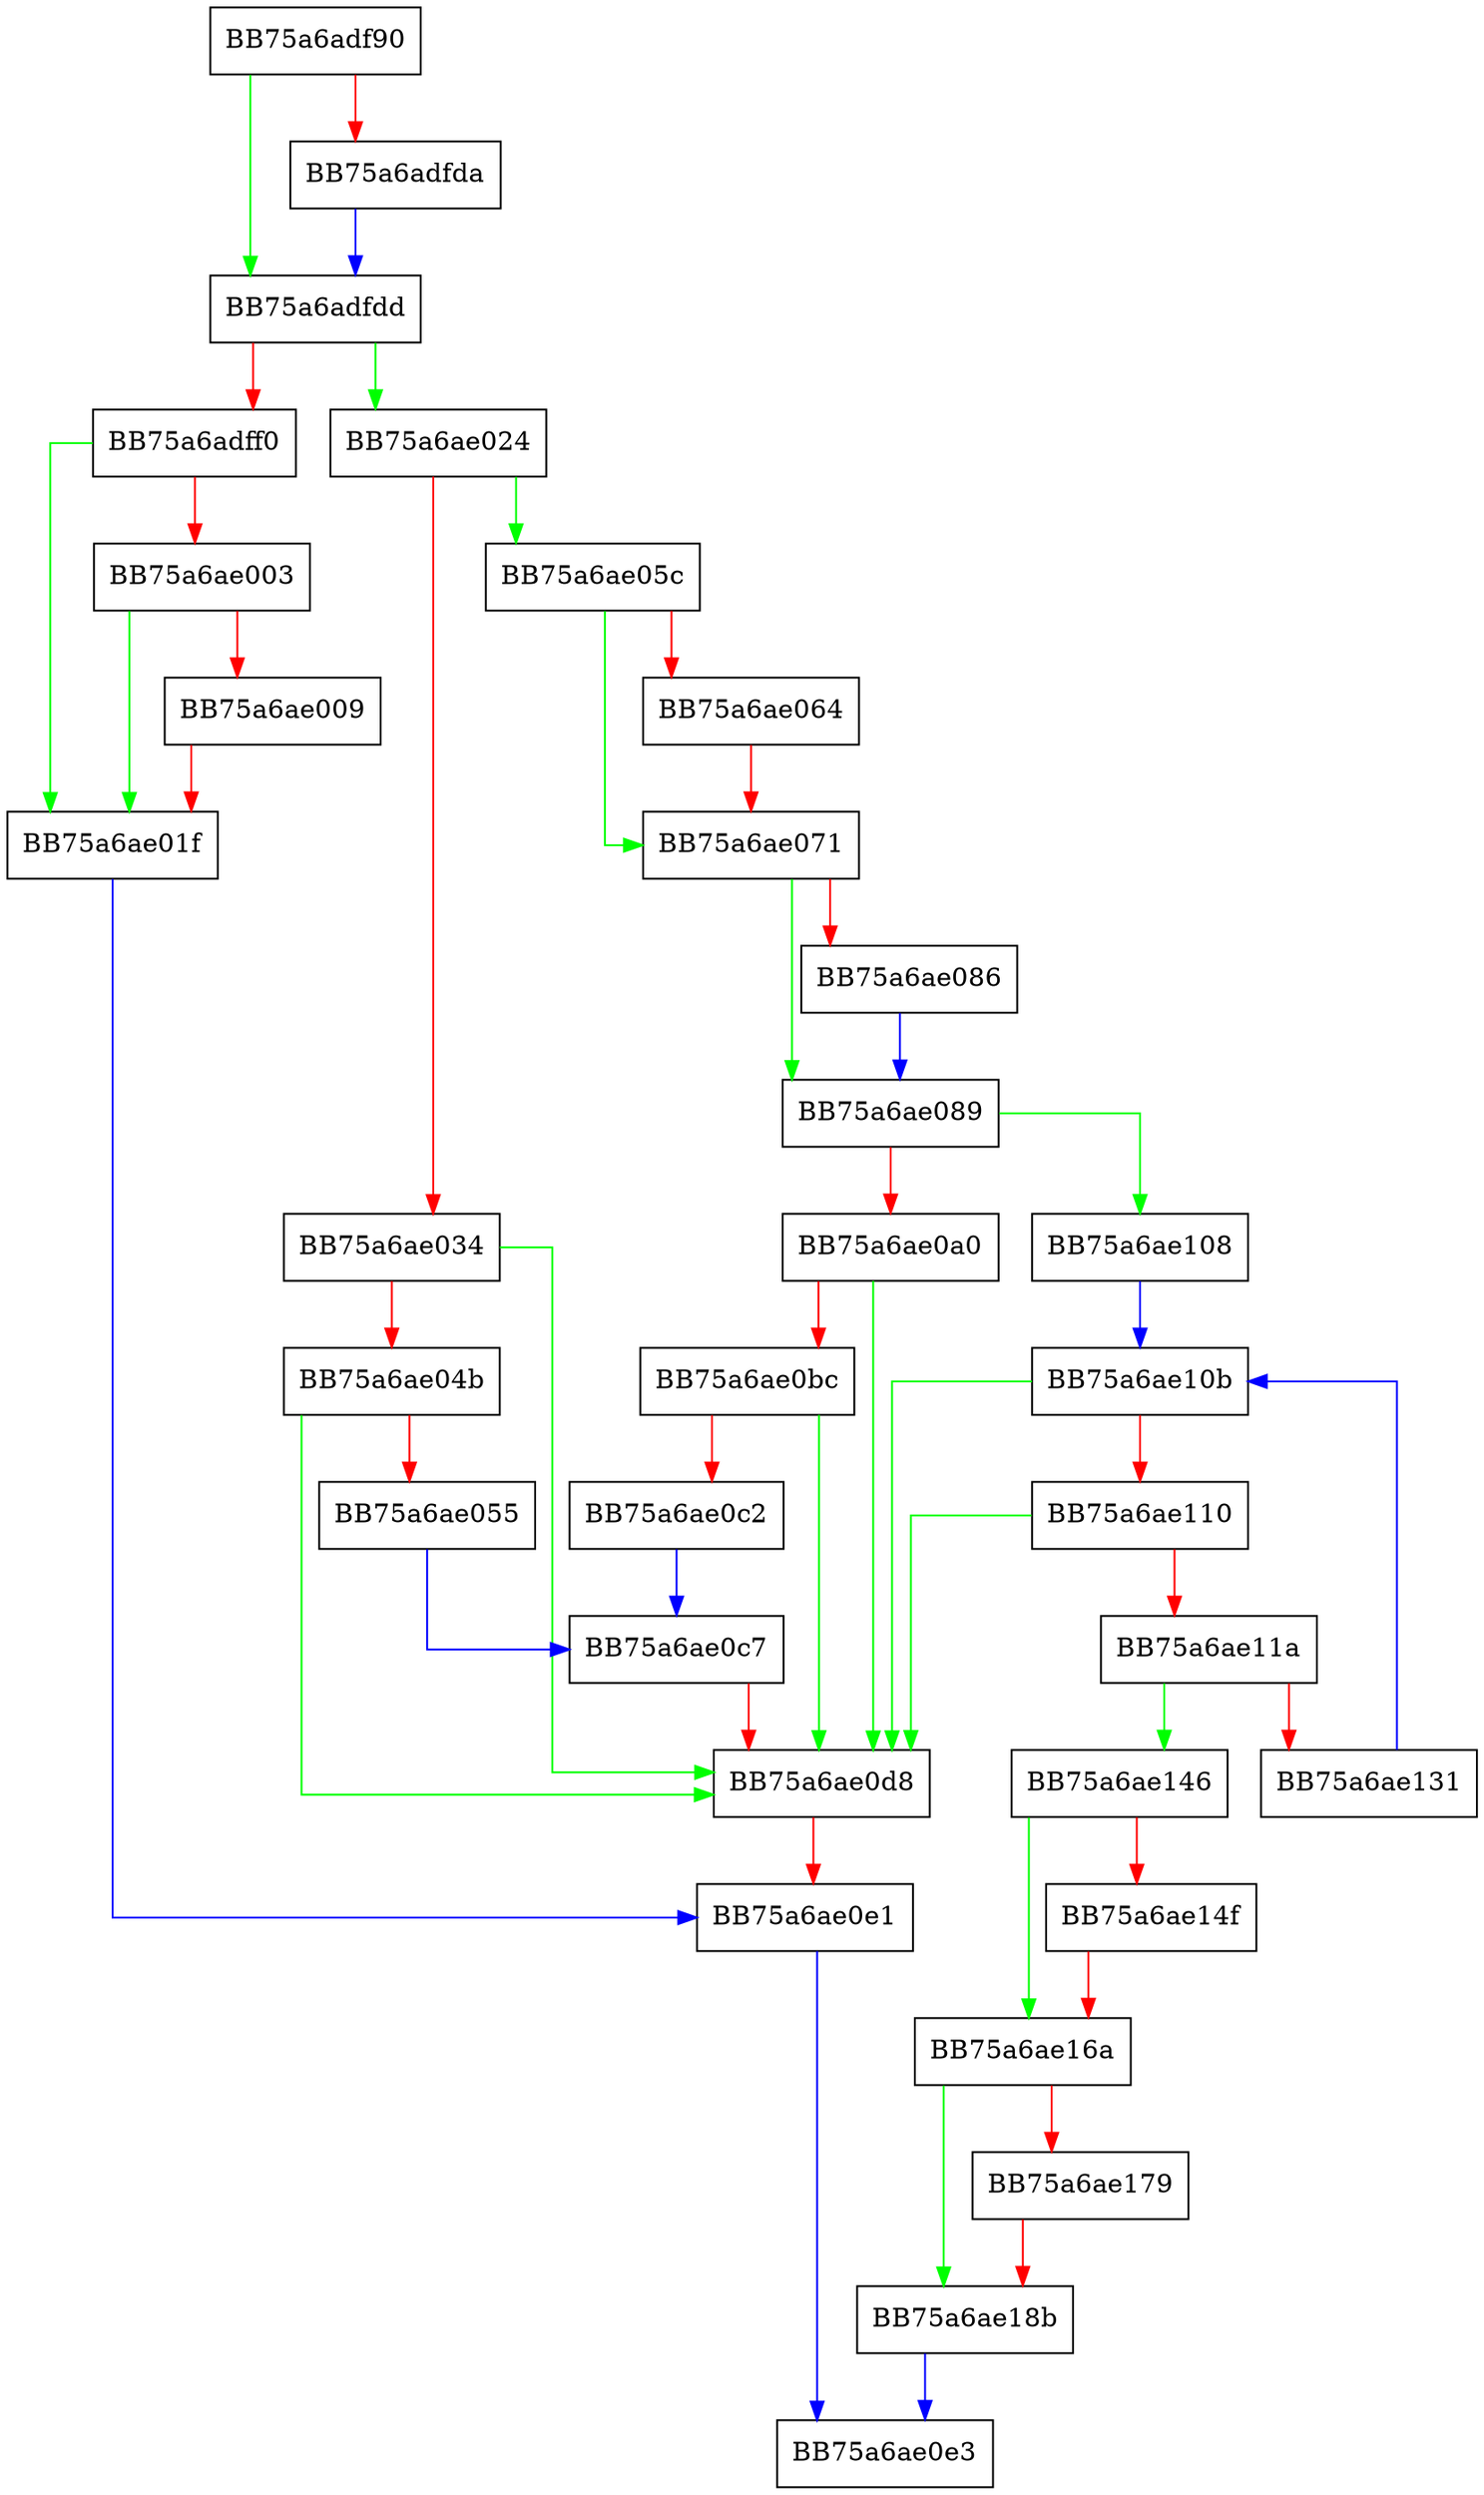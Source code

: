 digraph VolumeGuidToDrivePathPrefix {
  node [shape="box"];
  graph [splines=ortho];
  BB75a6adf90 -> BB75a6adfdd [color="green"];
  BB75a6adf90 -> BB75a6adfda [color="red"];
  BB75a6adfda -> BB75a6adfdd [color="blue"];
  BB75a6adfdd -> BB75a6ae024 [color="green"];
  BB75a6adfdd -> BB75a6adff0 [color="red"];
  BB75a6adff0 -> BB75a6ae01f [color="green"];
  BB75a6adff0 -> BB75a6ae003 [color="red"];
  BB75a6ae003 -> BB75a6ae01f [color="green"];
  BB75a6ae003 -> BB75a6ae009 [color="red"];
  BB75a6ae009 -> BB75a6ae01f [color="red"];
  BB75a6ae01f -> BB75a6ae0e1 [color="blue"];
  BB75a6ae024 -> BB75a6ae05c [color="green"];
  BB75a6ae024 -> BB75a6ae034 [color="red"];
  BB75a6ae034 -> BB75a6ae0d8 [color="green"];
  BB75a6ae034 -> BB75a6ae04b [color="red"];
  BB75a6ae04b -> BB75a6ae0d8 [color="green"];
  BB75a6ae04b -> BB75a6ae055 [color="red"];
  BB75a6ae055 -> BB75a6ae0c7 [color="blue"];
  BB75a6ae05c -> BB75a6ae071 [color="green"];
  BB75a6ae05c -> BB75a6ae064 [color="red"];
  BB75a6ae064 -> BB75a6ae071 [color="red"];
  BB75a6ae071 -> BB75a6ae089 [color="green"];
  BB75a6ae071 -> BB75a6ae086 [color="red"];
  BB75a6ae086 -> BB75a6ae089 [color="blue"];
  BB75a6ae089 -> BB75a6ae108 [color="green"];
  BB75a6ae089 -> BB75a6ae0a0 [color="red"];
  BB75a6ae0a0 -> BB75a6ae0d8 [color="green"];
  BB75a6ae0a0 -> BB75a6ae0bc [color="red"];
  BB75a6ae0bc -> BB75a6ae0d8 [color="green"];
  BB75a6ae0bc -> BB75a6ae0c2 [color="red"];
  BB75a6ae0c2 -> BB75a6ae0c7 [color="blue"];
  BB75a6ae0c7 -> BB75a6ae0d8 [color="red"];
  BB75a6ae0d8 -> BB75a6ae0e1 [color="red"];
  BB75a6ae0e1 -> BB75a6ae0e3 [color="blue"];
  BB75a6ae108 -> BB75a6ae10b [color="blue"];
  BB75a6ae10b -> BB75a6ae0d8 [color="green"];
  BB75a6ae10b -> BB75a6ae110 [color="red"];
  BB75a6ae110 -> BB75a6ae0d8 [color="green"];
  BB75a6ae110 -> BB75a6ae11a [color="red"];
  BB75a6ae11a -> BB75a6ae146 [color="green"];
  BB75a6ae11a -> BB75a6ae131 [color="red"];
  BB75a6ae131 -> BB75a6ae10b [color="blue"];
  BB75a6ae146 -> BB75a6ae16a [color="green"];
  BB75a6ae146 -> BB75a6ae14f [color="red"];
  BB75a6ae14f -> BB75a6ae16a [color="red"];
  BB75a6ae16a -> BB75a6ae18b [color="green"];
  BB75a6ae16a -> BB75a6ae179 [color="red"];
  BB75a6ae179 -> BB75a6ae18b [color="red"];
  BB75a6ae18b -> BB75a6ae0e3 [color="blue"];
}